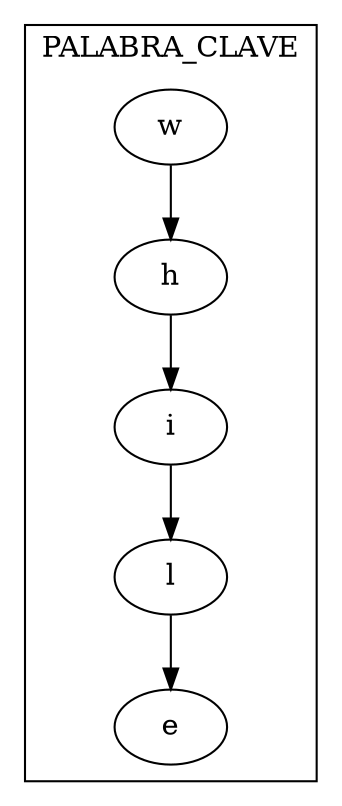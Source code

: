 digraph G {

  subgraph cluster_0 {

"w" -> "h" -> "i" -> "l" -> "e";
    label = "PALABRA_CLAVE";
  }
}
